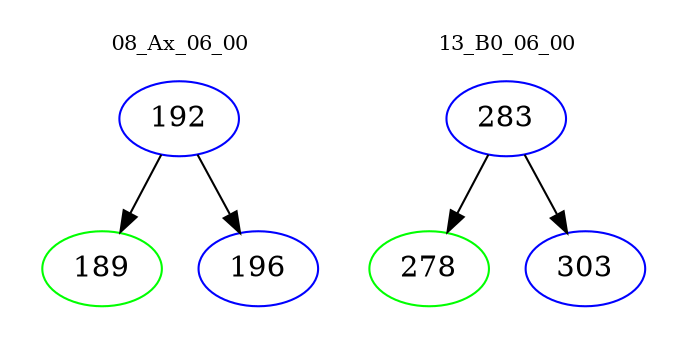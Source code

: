 digraph{
subgraph cluster_0 {
color = white
label = "08_Ax_06_00";
fontsize=10;
T0_192 [label="192", color="blue"]
T0_192 -> T0_189 [color="black"]
T0_189 [label="189", color="green"]
T0_192 -> T0_196 [color="black"]
T0_196 [label="196", color="blue"]
}
subgraph cluster_1 {
color = white
label = "13_B0_06_00";
fontsize=10;
T1_283 [label="283", color="blue"]
T1_283 -> T1_278 [color="black"]
T1_278 [label="278", color="green"]
T1_283 -> T1_303 [color="black"]
T1_303 [label="303", color="blue"]
}
}
